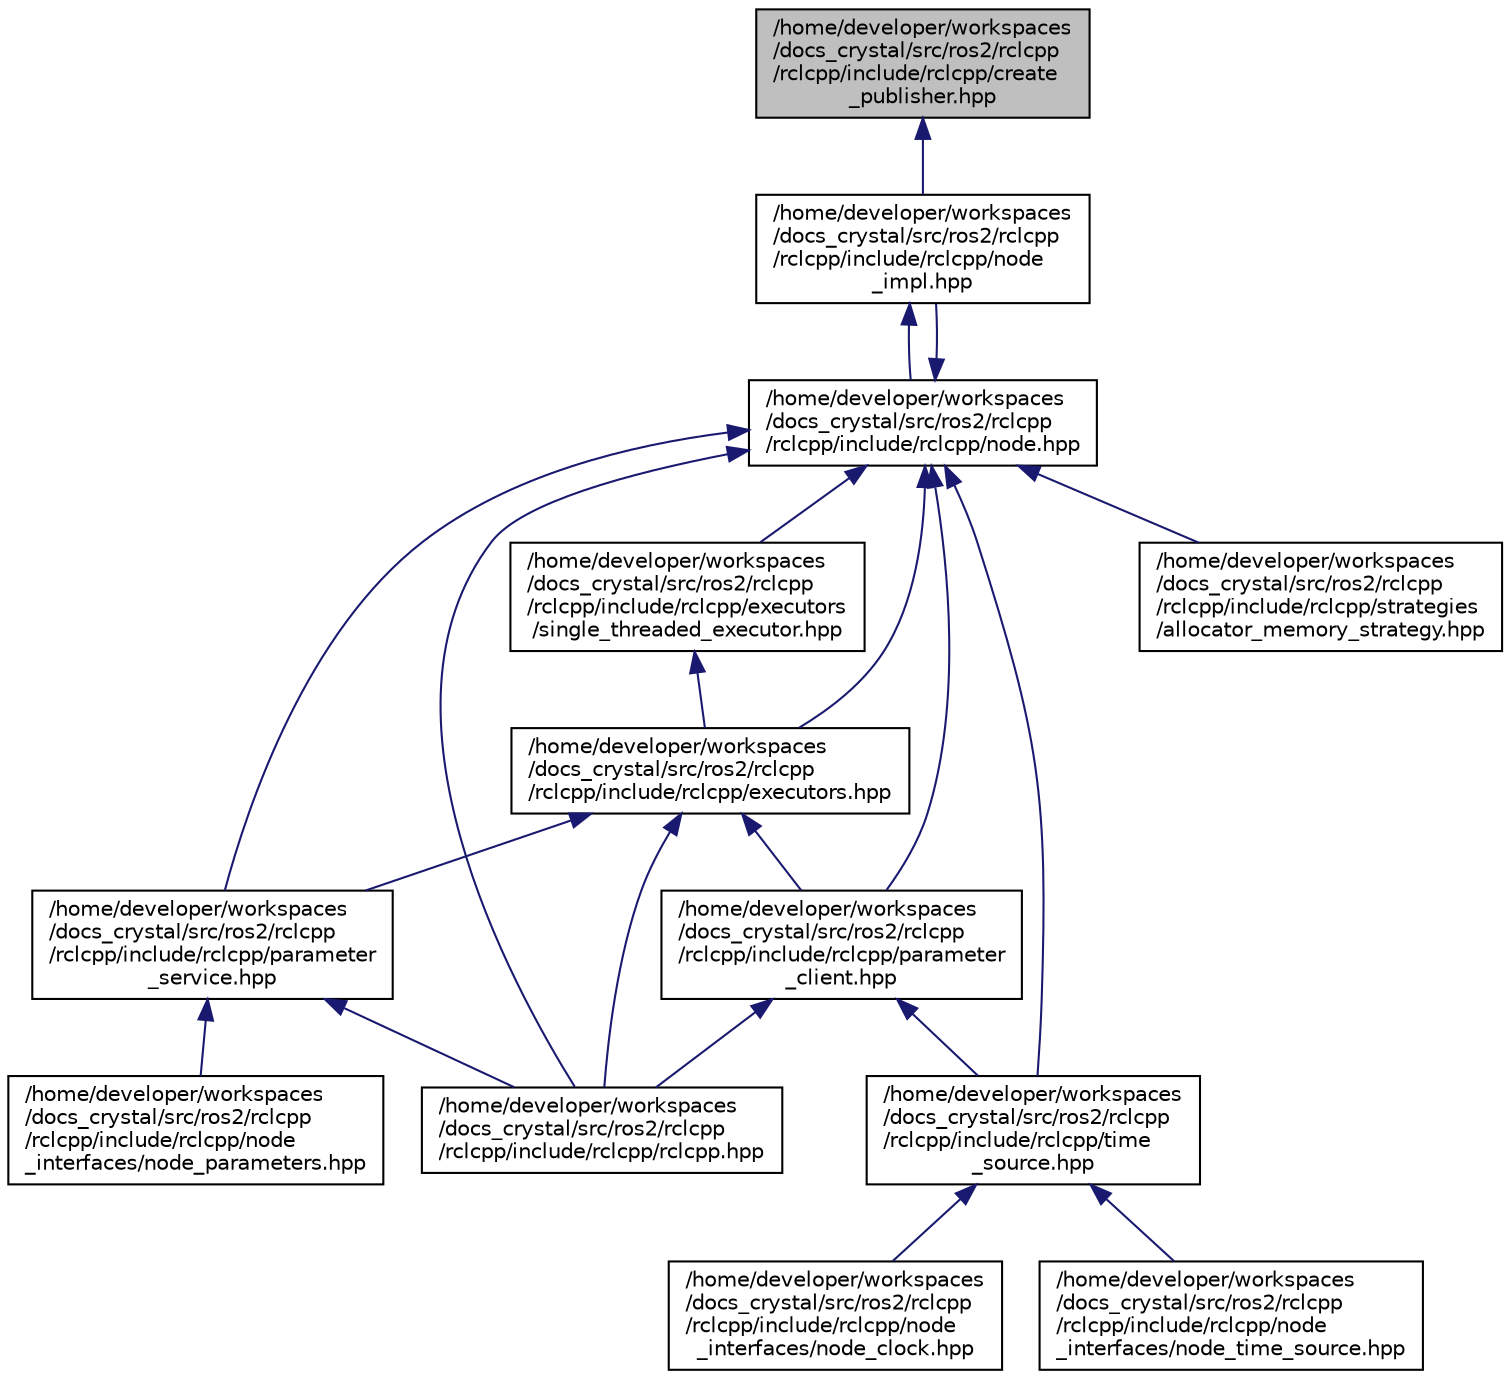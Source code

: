 digraph "/home/developer/workspaces/docs_crystal/src/ros2/rclcpp/rclcpp/include/rclcpp/create_publisher.hpp"
{
  edge [fontname="Helvetica",fontsize="10",labelfontname="Helvetica",labelfontsize="10"];
  node [fontname="Helvetica",fontsize="10",shape=record];
  Node100 [label="/home/developer/workspaces\l/docs_crystal/src/ros2/rclcpp\l/rclcpp/include/rclcpp/create\l_publisher.hpp",height=0.2,width=0.4,color="black", fillcolor="grey75", style="filled", fontcolor="black"];
  Node100 -> Node101 [dir="back",color="midnightblue",fontsize="10",style="solid",fontname="Helvetica"];
  Node101 [label="/home/developer/workspaces\l/docs_crystal/src/ros2/rclcpp\l/rclcpp/include/rclcpp/node\l_impl.hpp",height=0.2,width=0.4,color="black", fillcolor="white", style="filled",URL="$node__impl_8hpp.html"];
  Node101 -> Node102 [dir="back",color="midnightblue",fontsize="10",style="solid",fontname="Helvetica"];
  Node102 [label="/home/developer/workspaces\l/docs_crystal/src/ros2/rclcpp\l/rclcpp/include/rclcpp/node.hpp",height=0.2,width=0.4,color="black", fillcolor="white", style="filled",URL="$node_8hpp.html"];
  Node102 -> Node103 [dir="back",color="midnightblue",fontsize="10",style="solid",fontname="Helvetica"];
  Node103 [label="/home/developer/workspaces\l/docs_crystal/src/ros2/rclcpp\l/rclcpp/include/rclcpp/executors\l/single_threaded_executor.hpp",height=0.2,width=0.4,color="black", fillcolor="white", style="filled",URL="$single__threaded__executor_8hpp.html"];
  Node103 -> Node104 [dir="back",color="midnightblue",fontsize="10",style="solid",fontname="Helvetica"];
  Node104 [label="/home/developer/workspaces\l/docs_crystal/src/ros2/rclcpp\l/rclcpp/include/rclcpp/executors.hpp",height=0.2,width=0.4,color="black", fillcolor="white", style="filled",URL="$executors_8hpp.html"];
  Node104 -> Node105 [dir="back",color="midnightblue",fontsize="10",style="solid",fontname="Helvetica"];
  Node105 [label="/home/developer/workspaces\l/docs_crystal/src/ros2/rclcpp\l/rclcpp/include/rclcpp/parameter\l_client.hpp",height=0.2,width=0.4,color="black", fillcolor="white", style="filled",URL="$parameter__client_8hpp.html"];
  Node105 -> Node106 [dir="back",color="midnightblue",fontsize="10",style="solid",fontname="Helvetica"];
  Node106 [label="/home/developer/workspaces\l/docs_crystal/src/ros2/rclcpp\l/rclcpp/include/rclcpp/rclcpp.hpp",height=0.2,width=0.4,color="black", fillcolor="white", style="filled",URL="$rclcpp_8hpp.html"];
  Node105 -> Node107 [dir="back",color="midnightblue",fontsize="10",style="solid",fontname="Helvetica"];
  Node107 [label="/home/developer/workspaces\l/docs_crystal/src/ros2/rclcpp\l/rclcpp/include/rclcpp/time\l_source.hpp",height=0.2,width=0.4,color="black", fillcolor="white", style="filled",URL="$time__source_8hpp.html"];
  Node107 -> Node108 [dir="back",color="midnightblue",fontsize="10",style="solid",fontname="Helvetica"];
  Node108 [label="/home/developer/workspaces\l/docs_crystal/src/ros2/rclcpp\l/rclcpp/include/rclcpp/node\l_interfaces/node_clock.hpp",height=0.2,width=0.4,color="black", fillcolor="white", style="filled",URL="$node__clock_8hpp.html"];
  Node107 -> Node109 [dir="back",color="midnightblue",fontsize="10",style="solid",fontname="Helvetica"];
  Node109 [label="/home/developer/workspaces\l/docs_crystal/src/ros2/rclcpp\l/rclcpp/include/rclcpp/node\l_interfaces/node_time_source.hpp",height=0.2,width=0.4,color="black", fillcolor="white", style="filled",URL="$node__time__source_8hpp.html"];
  Node104 -> Node110 [dir="back",color="midnightblue",fontsize="10",style="solid",fontname="Helvetica"];
  Node110 [label="/home/developer/workspaces\l/docs_crystal/src/ros2/rclcpp\l/rclcpp/include/rclcpp/parameter\l_service.hpp",height=0.2,width=0.4,color="black", fillcolor="white", style="filled",URL="$parameter__service_8hpp.html"];
  Node110 -> Node111 [dir="back",color="midnightblue",fontsize="10",style="solid",fontname="Helvetica"];
  Node111 [label="/home/developer/workspaces\l/docs_crystal/src/ros2/rclcpp\l/rclcpp/include/rclcpp/node\l_interfaces/node_parameters.hpp",height=0.2,width=0.4,color="black", fillcolor="white", style="filled",URL="$node__parameters_8hpp.html"];
  Node110 -> Node106 [dir="back",color="midnightblue",fontsize="10",style="solid",fontname="Helvetica"];
  Node104 -> Node106 [dir="back",color="midnightblue",fontsize="10",style="solid",fontname="Helvetica"];
  Node102 -> Node104 [dir="back",color="midnightblue",fontsize="10",style="solid",fontname="Helvetica"];
  Node102 -> Node101 [dir="back",color="midnightblue",fontsize="10",style="solid",fontname="Helvetica"];
  Node102 -> Node105 [dir="back",color="midnightblue",fontsize="10",style="solid",fontname="Helvetica"];
  Node102 -> Node110 [dir="back",color="midnightblue",fontsize="10",style="solid",fontname="Helvetica"];
  Node102 -> Node106 [dir="back",color="midnightblue",fontsize="10",style="solid",fontname="Helvetica"];
  Node102 -> Node112 [dir="back",color="midnightblue",fontsize="10",style="solid",fontname="Helvetica"];
  Node112 [label="/home/developer/workspaces\l/docs_crystal/src/ros2/rclcpp\l/rclcpp/include/rclcpp/strategies\l/allocator_memory_strategy.hpp",height=0.2,width=0.4,color="black", fillcolor="white", style="filled",URL="$allocator__memory__strategy_8hpp.html"];
  Node102 -> Node107 [dir="back",color="midnightblue",fontsize="10",style="solid",fontname="Helvetica"];
}
